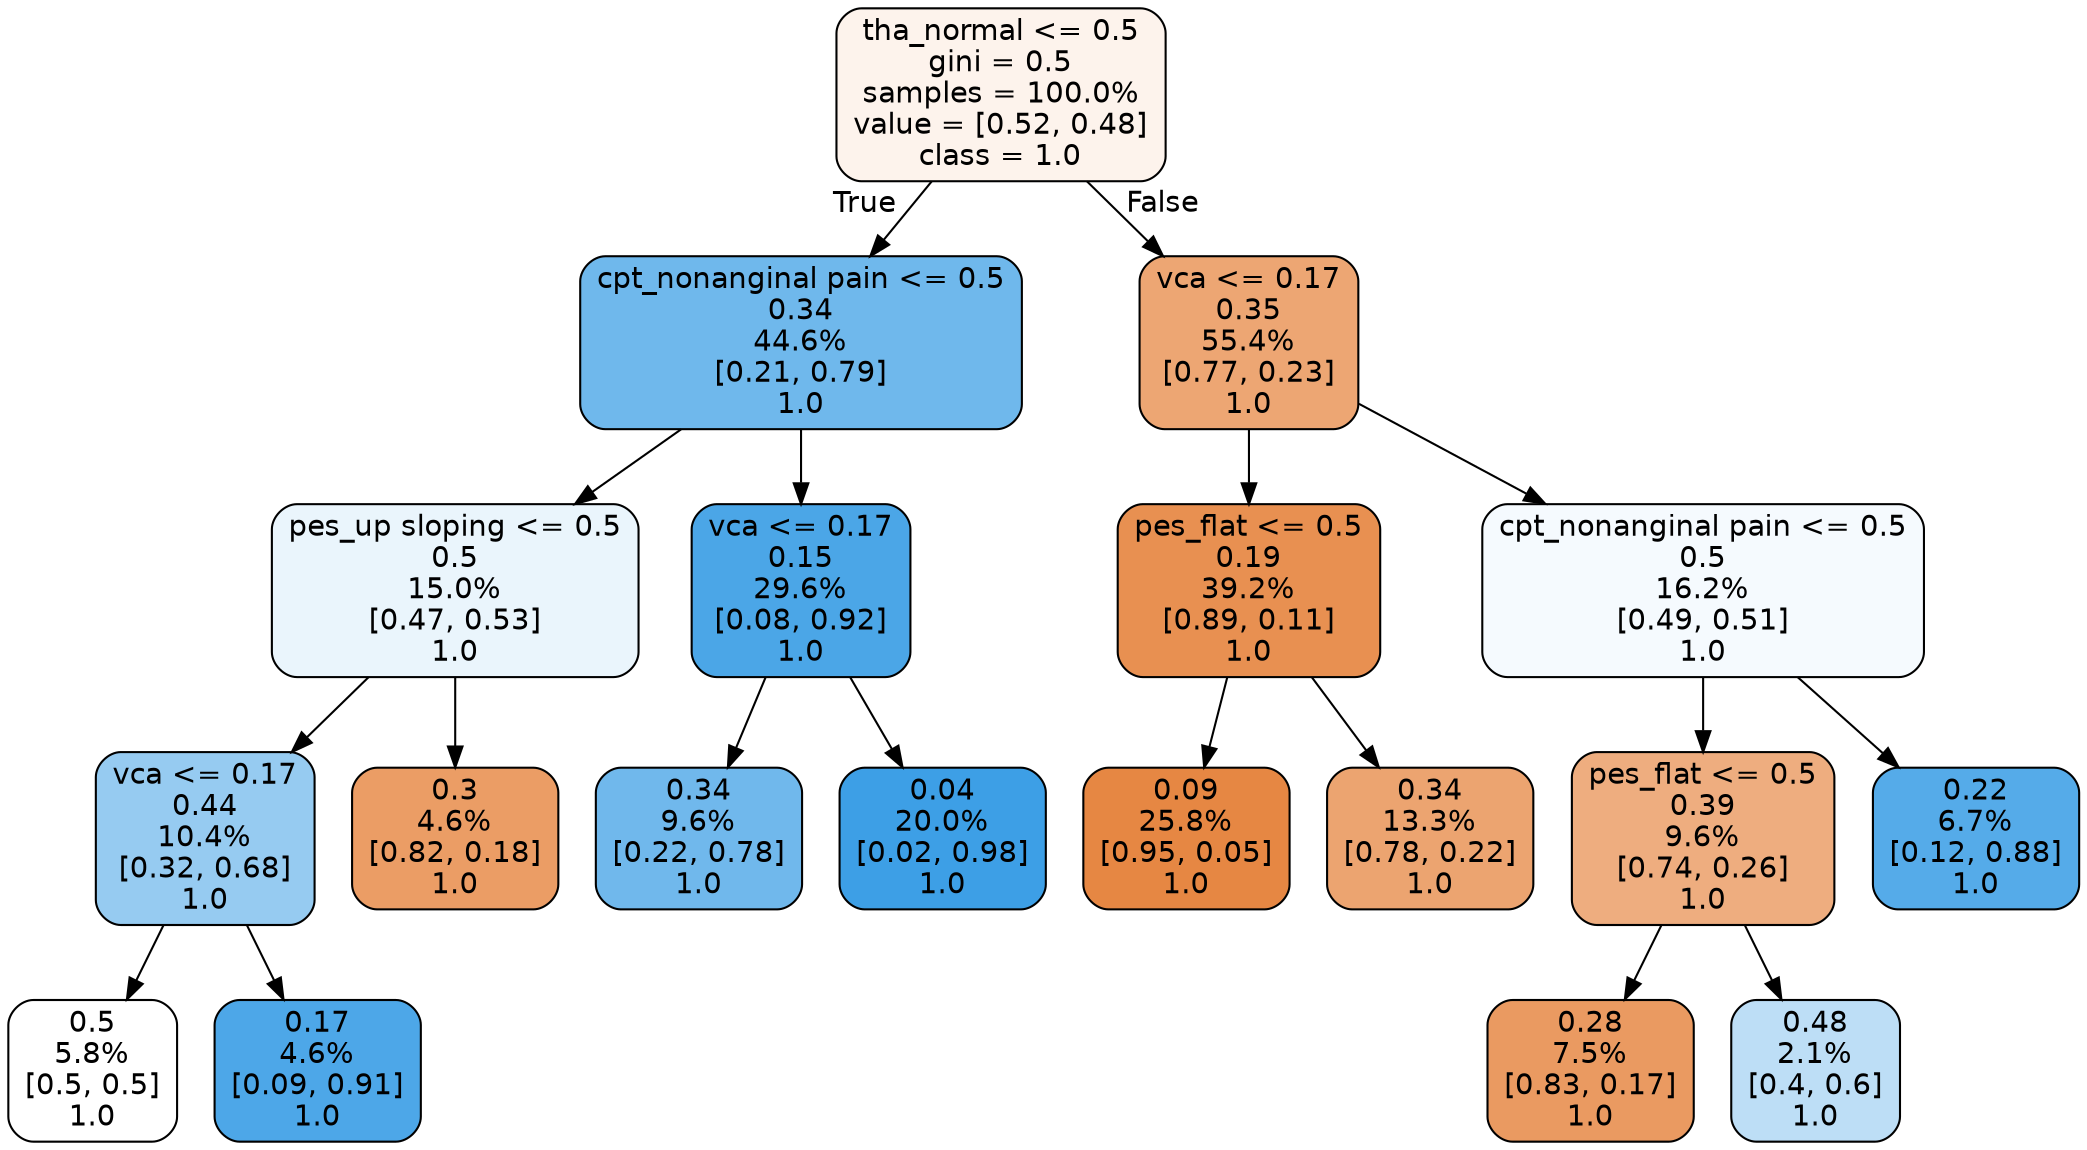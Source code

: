digraph Tree {
node [shape=box, style="filled, rounded", color="black", fontname="helvetica"] ;
edge [fontname="helvetica"] ;
0 [label="tha_normal <= 0.5\ngini = 0.5\nsamples = 100.0%\nvalue = [0.52, 0.48]\nclass = 1.0", fillcolor="#fdf3ec"] ;
1 [label="cpt_nonanginal pain <= 0.5\n0.34\n44.6%\n[0.21, 0.79]\n1.0", fillcolor="#6fb8ec"] ;
0 -> 1 [labeldistance=2.5, labelangle=45, headlabel="True"] ;
5 [label="pes_up sloping <= 0.5\n0.5\n15.0%\n[0.47, 0.53]\n1.0", fillcolor="#eaf5fc"] ;
1 -> 5 ;
9 [label="vca <= 0.17\n0.44\n10.4%\n[0.32, 0.68]\n1.0", fillcolor="#96cbf1"] ;
5 -> 9 ;
11 [label="0.5\n5.8%\n[0.5, 0.5]\n1.0", fillcolor="#ffffff"] ;
9 -> 11 ;
12 [label="0.17\n4.6%\n[0.09, 0.91]\n1.0", fillcolor="#4da7e8"] ;
9 -> 12 ;
10 [label="0.3\n4.6%\n[0.82, 0.18]\n1.0", fillcolor="#eb9d65"] ;
5 -> 10 ;
6 [label="vca <= 0.17\n0.15\n29.6%\n[0.08, 0.92]\n1.0", fillcolor="#4ba6e7"] ;
1 -> 6 ;
17 [label="0.34\n9.6%\n[0.22, 0.78]\n1.0", fillcolor="#70b8ec"] ;
6 -> 17 ;
18 [label="0.04\n20.0%\n[0.02, 0.98]\n1.0", fillcolor="#3d9fe6"] ;
6 -> 18 ;
2 [label="vca <= 0.17\n0.35\n55.4%\n[0.77, 0.23]\n1.0", fillcolor="#eda673"] ;
0 -> 2 [labeldistance=2.5, labelangle=-45, headlabel="False"] ;
3 [label="pes_flat <= 0.5\n0.19\n39.2%\n[0.89, 0.11]\n1.0", fillcolor="#e89051"] ;
2 -> 3 ;
15 [label="0.09\n25.8%\n[0.95, 0.05]\n1.0", fillcolor="#e68743"] ;
3 -> 15 ;
16 [label="0.34\n13.3%\n[0.78, 0.22]\n1.0", fillcolor="#eca470"] ;
3 -> 16 ;
4 [label="cpt_nonanginal pain <= 0.5\n0.5\n16.2%\n[0.49, 0.51]\n1.0", fillcolor="#f5fafe"] ;
2 -> 4 ;
7 [label="pes_flat <= 0.5\n0.39\n9.6%\n[0.74, 0.26]\n1.0", fillcolor="#eead7f"] ;
4 -> 7 ;
13 [label="0.28\n7.5%\n[0.83, 0.17]\n1.0", fillcolor="#ea9a61"] ;
7 -> 13 ;
14 [label="0.48\n2.1%\n[0.4, 0.6]\n1.0", fillcolor="#bddef6"] ;
7 -> 14 ;
8 [label="0.22\n6.7%\n[0.12, 0.88]\n1.0", fillcolor="#55abe9"] ;
4 -> 8 ;
}